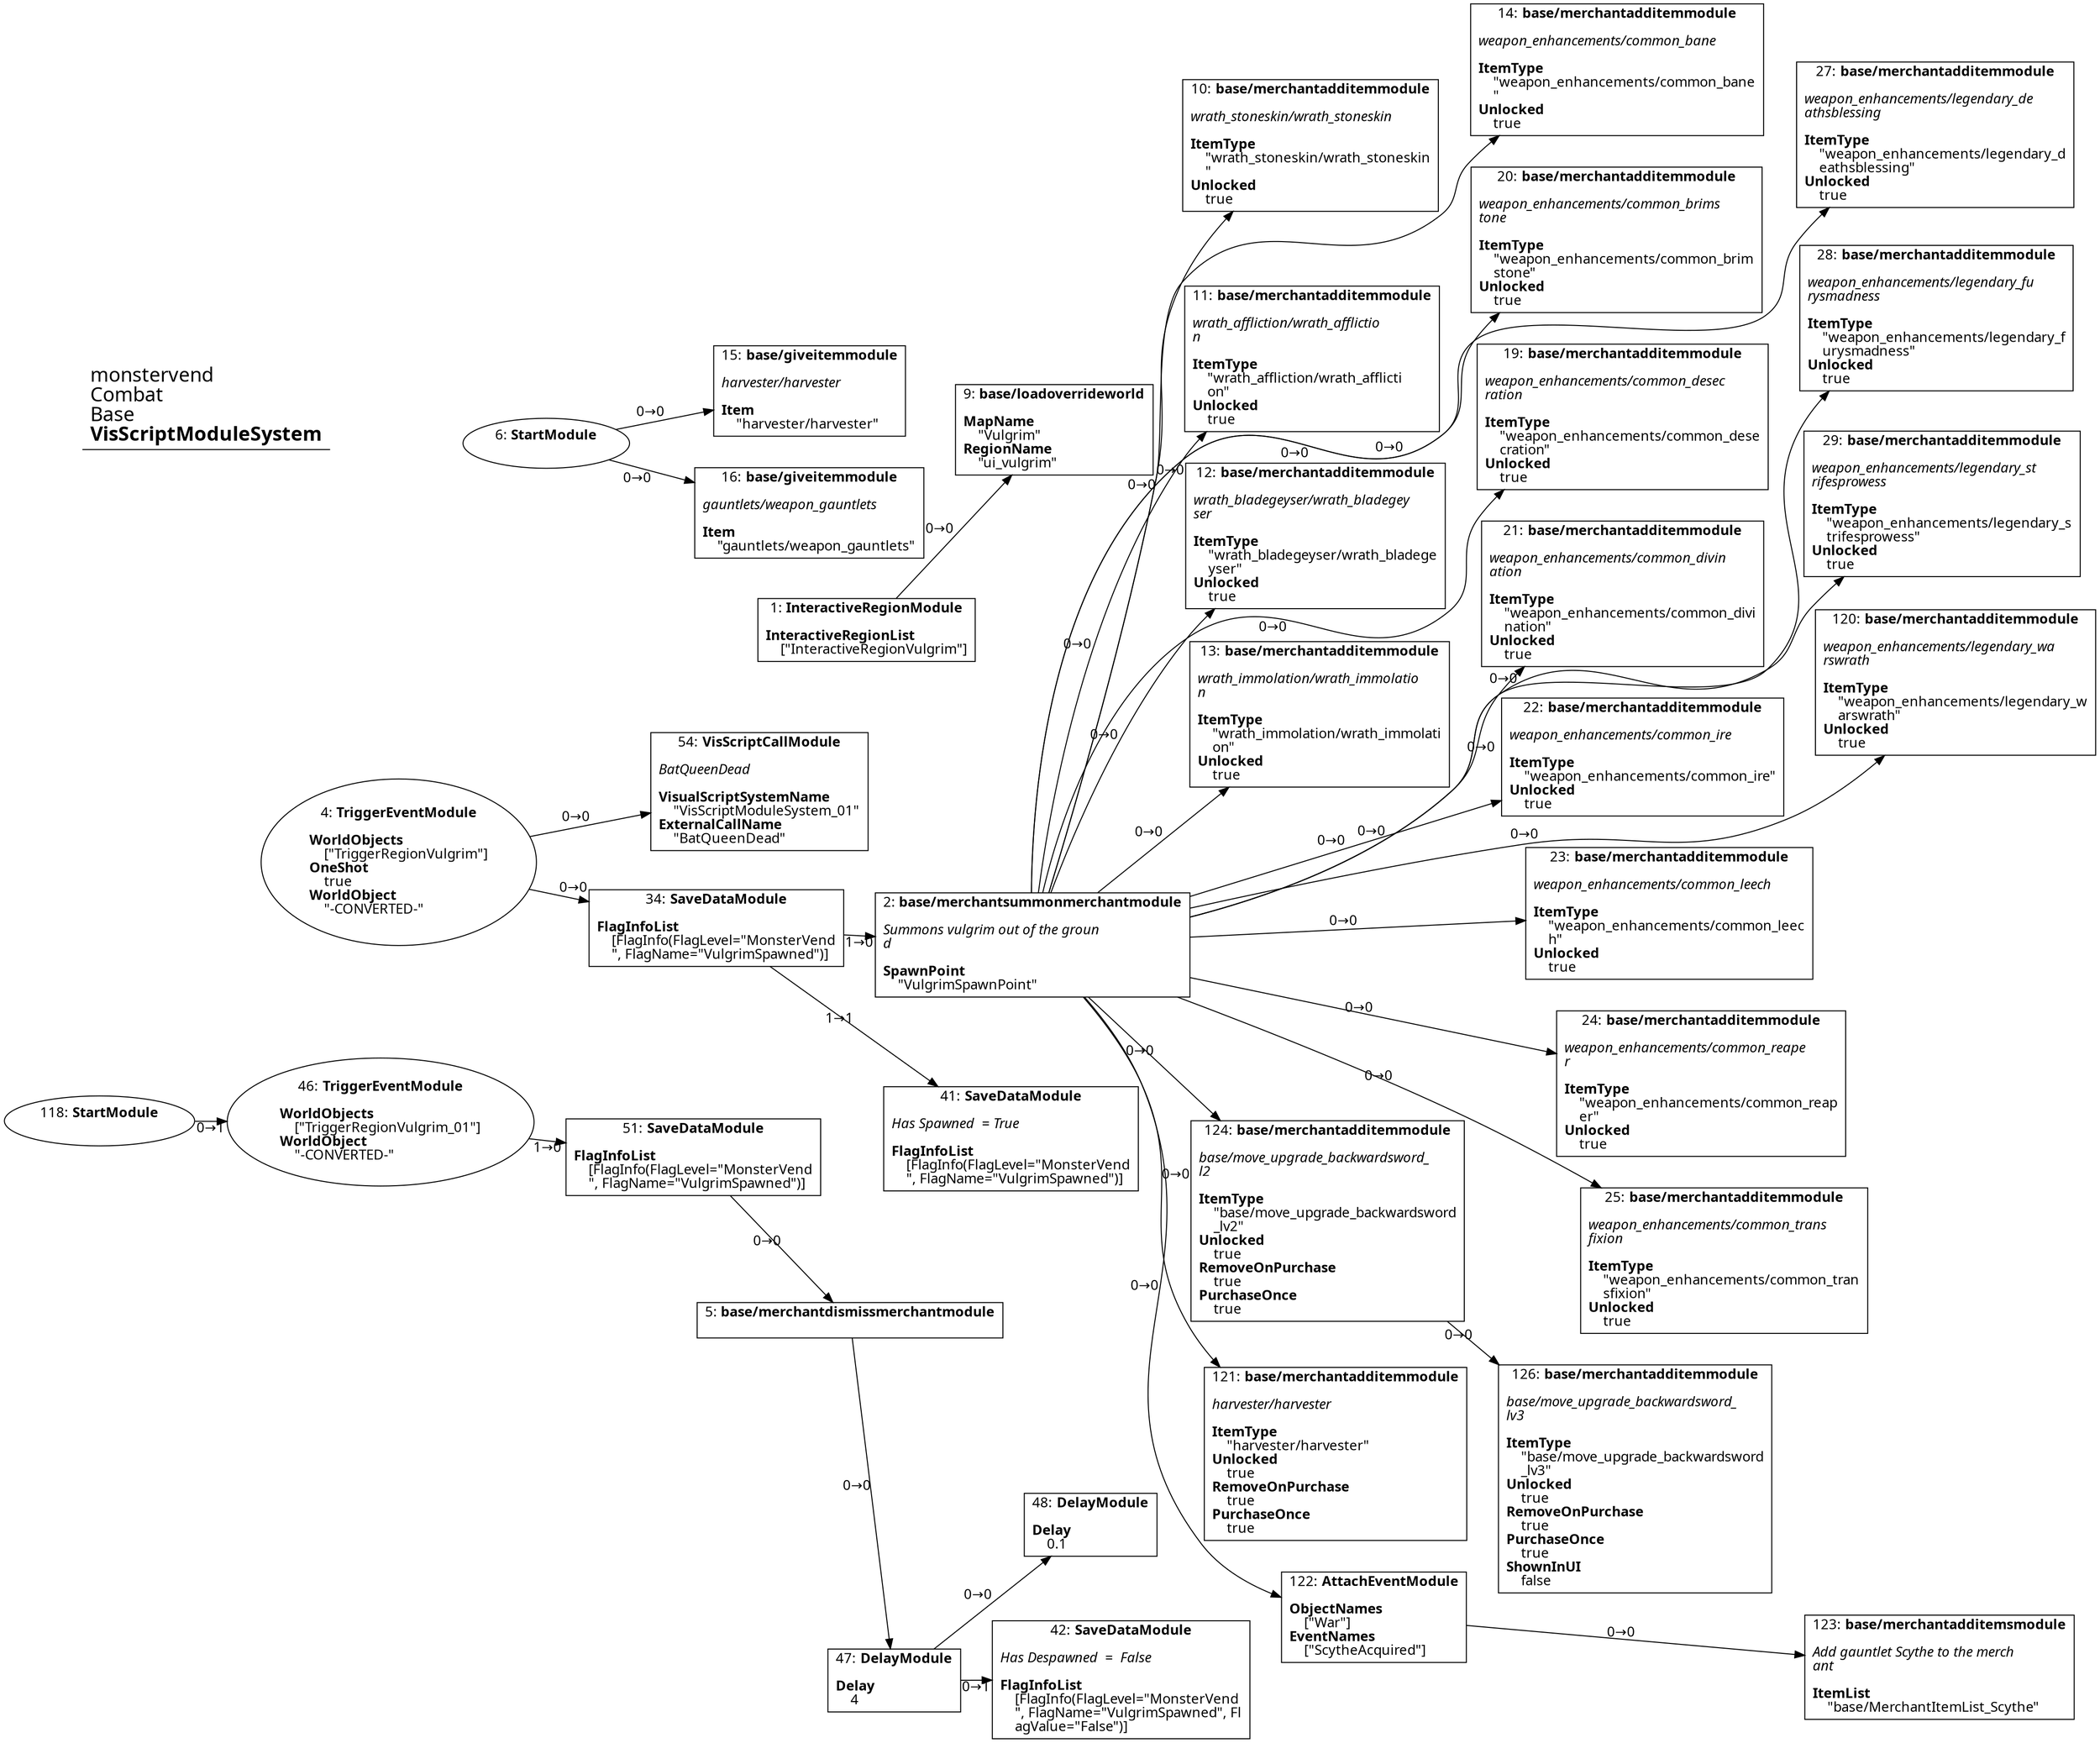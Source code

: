 digraph {
    layout = fdp;
    overlap = prism;
    sep = "+16";
    splines = spline;

    node [ shape = box ];

    graph [ fontname = "Segoe UI" ];
    node [ fontname = "Segoe UI" ];
    edge [ fontname = "Segoe UI" ];

    1 [ label = <1: <b>InteractiveRegionModule</b><br/><br/><b>InteractiveRegionList</b><br align="left"/>    [&quot;InteractiveRegionVulgrim&quot;]<br align="left"/>> ];
    1 [ pos = "0.25100002,0.054!" ];
    1 -> 9 [ label = "0→0" ];

    2 [ label = <2: <b>base/merchantsummonmerchantmodule</b><br/><br/><i>Summons vulgrim out of the groun<br align="left"/>d<br align="left"/></i><br align="left"/><b>SpawnPoint</b><br align="left"/>    &quot;VulgrimSpawnPoint&quot;<br align="left"/>> ];
    2 [ pos = "0.351,-0.34600002!" ];
    2 -> 10 [ label = "0→0" ];
    2 -> 11 [ label = "0→0" ];
    2 -> 12 [ label = "0→0" ];
    2 -> 13 [ label = "0→0" ];
    2 -> 14 [ label = "0→0" ];
    2 -> 19 [ label = "0→0" ];
    2 -> 21 [ label = "0→0" ];
    2 -> 23 [ label = "0→0" ];
    2 -> 22 [ label = "0→0" ];
    2 -> 24 [ label = "0→0" ];
    2 -> 25 [ label = "0→0" ];
    2 -> 27 [ label = "0→0" ];
    2 -> 28 [ label = "0→0" ];
    2 -> 29 [ label = "0→0" ];
    2 -> 120 [ label = "0→0" ];
    2 -> 20 [ label = "0→0" ];
    2 -> 121 [ label = "0→0" ];
    2 -> 122 [ label = "0→0" ];
    2 -> 124 [ label = "0→0" ];

    4 [ label = <4: <b>TriggerEventModule</b><br/><br/><b>WorldObjects</b><br align="left"/>    [&quot;TriggerRegionVulgrim&quot;]<br align="left"/><b>OneShot</b><br align="left"/>    true<br align="left"/><b>WorldObject</b><br align="left"/>    &quot;-CONVERTED-&quot;<br align="left"/>> ];
    4 [ shape = oval ]
    4 [ pos = "-0.28500003,-0.25100002!" ];
    4 -> 34 [ label = "0→0" ];
    4 -> 54 [ label = "0→0" ];

    5 [ label = <5: <b>base/merchantdismissmerchantmodule</b><br/><br/>> ];
    5 [ pos = "0.16600001,-0.697!" ];
    5 -> 47 [ label = "0→0" ];

    6 [ label = <6: <b>StartModule</b><br/><br/>> ];
    6 [ shape = oval ]
    6 [ pos = "-0.13900001,0.256!" ];
    6 -> 15 [ label = "0→0" ];
    6 -> 16 [ label = "0→0" ];

    9 [ label = <9: <b>base/loadoverrideworld</b><br/><br/><b>MapName</b><br align="left"/>    &quot;Vulgrim&quot;<br align="left"/><b>RegionName</b><br align="left"/>    &quot;ui_vulgrim&quot;<br align="left"/>> ];
    9 [ pos = "0.58100003,0.15300001!" ];

    10 [ label = <10: <b>base/merchantadditemmodule</b><br/><br/><i>wrath_stoneskin/wrath_stoneskin<br align="left"/></i><br align="left"/><b>ItemType</b><br align="left"/>    &quot;wrath_stoneskin/wrath_stoneskin<br align="left"/>    &quot;<br align="left"/><b>Unlocked</b><br align="left"/>    true<br align="left"/>> ];
    10 [ pos = "0.85300004,0.21300001!" ];

    11 [ label = <11: <b>base/merchantadditemmodule</b><br/><br/><i>wrath_affliction/wrath_afflictio<br align="left"/>n<br align="left"/></i><br align="left"/><b>ItemType</b><br align="left"/>    &quot;wrath_affliction/wrath_afflicti<br align="left"/>    on&quot;<br align="left"/><b>Unlocked</b><br align="left"/>    true<br align="left"/>> ];
    11 [ pos = "0.85300004,0.125!" ];

    12 [ label = <12: <b>base/merchantadditemmodule</b><br/><br/><i>wrath_bladegeyser/wrath_bladegey<br align="left"/>ser<br align="left"/></i><br align="left"/><b>ItemType</b><br align="left"/>    &quot;wrath_bladegeyser/wrath_bladege<br align="left"/>    yser&quot;<br align="left"/><b>Unlocked</b><br align="left"/>    true<br align="left"/>> ];
    12 [ pos = "0.85300004,0.030000001!" ];

    13 [ label = <13: <b>base/merchantadditemmodule</b><br/><br/><i>wrath_immolation/wrath_immolatio<br align="left"/>n<br align="left"/></i><br align="left"/><b>ItemType</b><br align="left"/>    &quot;wrath_immolation/wrath_immolati<br align="left"/>    on&quot;<br align="left"/><b>Unlocked</b><br align="left"/>    true<br align="left"/>> ];
    13 [ pos = "0.85300004,-0.060000002!" ];

    14 [ label = <14: <b>base/merchantadditemmodule</b><br/><br/><i>weapon_enhancements/common_bane<br align="left"/></i><br align="left"/><b>ItemType</b><br align="left"/>    &quot;weapon_enhancements/common_bane<br align="left"/>    &quot;<br align="left"/><b>Unlocked</b><br align="left"/>    true<br align="left"/>> ];
    14 [ pos = "1.182,0.21800001!" ];

    15 [ label = <15: <b>base/giveitemmodule</b><br/><br/><i>harvester/harvester<br align="left"/></i><br align="left"/><b>Item</b><br align="left"/>    &quot;harvester/harvester&quot;<br align="left"/>> ];
    15 [ pos = "0.165,0.29500002!" ];

    16 [ label = <16: <b>base/giveitemmodule</b><br/><br/><i>gauntlets/weapon_gauntlets<br align="left"/></i><br align="left"/><b>Item</b><br align="left"/>    &quot;gauntlets/weapon_gauntlets&quot;<br align="left"/>> ];
    16 [ pos = "0.165,0.209!" ];

    19 [ label = <19: <b>base/merchantadditemmodule</b><br/><br/><i>weapon_enhancements/common_desec<br align="left"/>ration<br align="left"/></i><br align="left"/><b>ItemType</b><br align="left"/>    &quot;weapon_enhancements/common_dese<br align="left"/>    cration&quot;<br align="left"/><b>Unlocked</b><br align="left"/>    true<br align="left"/>> ];
    19 [ pos = "1.1830001,0.040000003!" ];

    20 [ label = <20: <b>base/merchantadditemmodule</b><br/><br/><i>weapon_enhancements/common_brims<br align="left"/>tone<br align="left"/></i><br align="left"/><b>ItemType</b><br align="left"/>    &quot;weapon_enhancements/common_brim<br align="left"/>    stone&quot;<br align="left"/><b>Unlocked</b><br align="left"/>    true<br align="left"/>> ];
    20 [ pos = "1.182,0.133!" ];

    21 [ label = <21: <b>base/merchantadditemmodule</b><br/><br/><i>weapon_enhancements/common_divin<br align="left"/>ation<br align="left"/></i><br align="left"/><b>ItemType</b><br align="left"/>    &quot;weapon_enhancements/common_divi<br align="left"/>    nation&quot;<br align="left"/><b>Unlocked</b><br align="left"/>    true<br align="left"/>> ];
    21 [ pos = "1.1800001,-0.049000002!" ];

    22 [ label = <22: <b>base/merchantadditemmodule</b><br/><br/><i>weapon_enhancements/common_ire<br align="left"/></i><br align="left"/><b>ItemType</b><br align="left"/>    &quot;weapon_enhancements/common_ire&quot;<br align="left"/><b>Unlocked</b><br align="left"/>    true<br align="left"/>> ];
    22 [ pos = "1.182,-0.13900001!" ];

    23 [ label = <23: <b>base/merchantadditemmodule</b><br/><br/><i>weapon_enhancements/common_leech<br align="left"/></i><br align="left"/><b>ItemType</b><br align="left"/>    &quot;weapon_enhancements/common_leec<br align="left"/>    h&quot;<br align="left"/><b>Unlocked</b><br align="left"/>    true<br align="left"/>> ];
    23 [ pos = "1.1830001,-0.22600001!" ];

    24 [ label = <24: <b>base/merchantadditemmodule</b><br/><br/><i>weapon_enhancements/common_reape<br align="left"/>r<br align="left"/></i><br align="left"/><b>ItemType</b><br align="left"/>    &quot;weapon_enhancements/common_reap<br align="left"/>    er&quot;<br align="left"/><b>Unlocked</b><br align="left"/>    true<br align="left"/>> ];
    24 [ pos = "1.184,-0.31800002!" ];

    25 [ label = <25: <b>base/merchantadditemmodule</b><br/><br/><i>weapon_enhancements/common_trans<br align="left"/>fixion<br align="left"/></i><br align="left"/><b>ItemType</b><br align="left"/>    &quot;weapon_enhancements/common_tran<br align="left"/>    sfixion&quot;<br align="left"/><b>Unlocked</b><br align="left"/>    true<br align="left"/>> ];
    25 [ pos = "1.184,-0.39800003!" ];

    27 [ label = <27: <b>base/merchantadditemmodule</b><br/><br/><i>weapon_enhancements/legendary_de<br align="left"/>athsblessing<br align="left"/></i><br align="left"/><b>ItemType</b><br align="left"/>    &quot;weapon_enhancements/legendary_d<br align="left"/>    eathsblessing&quot;<br align="left"/><b>Unlocked</b><br align="left"/>    true<br align="left"/>> ];
    27 [ pos = "1.473,0.21900001!" ];

    28 [ label = <28: <b>base/merchantadditemmodule</b><br/><br/><i>weapon_enhancements/legendary_fu<br align="left"/>rysmadness<br align="left"/></i><br align="left"/><b>ItemType</b><br align="left"/>    &quot;weapon_enhancements/legendary_f<br align="left"/>    urysmadness&quot;<br align="left"/><b>Unlocked</b><br align="left"/>    true<br align="left"/>> ];
    28 [ pos = "1.4740001,0.132!" ];

    29 [ label = <29: <b>base/merchantadditemmodule</b><br/><br/><i>weapon_enhancements/legendary_st<br align="left"/>rifesprowess<br align="left"/></i><br align="left"/><b>ItemType</b><br align="left"/>    &quot;weapon_enhancements/legendary_s<br align="left"/>    trifesprowess&quot;<br align="left"/><b>Unlocked</b><br align="left"/>    true<br align="left"/>> ];
    29 [ pos = "1.4760001,0.046000004!" ];

    34 [ label = <34: <b>SaveDataModule</b><br/><br/><b>FlagInfoList</b><br align="left"/>    [FlagInfo(FlagLevel=&quot;MonsterVend<br align="left"/>    &quot;, FlagName=&quot;VulgrimSpawned&quot;)]<br align="left"/>> ];
    34 [ pos = "0.134,-0.323!" ];
    34 -> 2 [ label = "1→0" ];
    34 -> 41 [ label = "1→1" ];

    41 [ label = <41: <b>SaveDataModule</b><br/><br/><i>Has Spawned  = True<br align="left"/></i><br align="left"/><b>FlagInfoList</b><br align="left"/>    [FlagInfo(FlagLevel=&quot;MonsterVend<br align="left"/>    &quot;, FlagName=&quot;VulgrimSpawned&quot;)]<br align="left"/>> ];
    41 [ pos = "0.354,-0.448!" ];

    42 [ label = <42: <b>SaveDataModule</b><br/><br/><i>Has Despawned  =  False<br align="left"/></i><br align="left"/><b>FlagInfoList</b><br align="left"/>    [FlagInfo(FlagLevel=&quot;MonsterVend<br align="left"/>    &quot;, FlagName=&quot;VulgrimSpawned&quot;, Fl<br align="left"/>    agValue=&quot;False&quot;)]<br align="left"/>> ];
    42 [ pos = "0.614,-0.846!" ];

    46 [ label = <46: <b>TriggerEventModule</b><br/><br/><b>WorldObjects</b><br align="left"/>    [&quot;TriggerRegionVulgrim_01&quot;]<br align="left"/><b>WorldObject</b><br align="left"/>    &quot;-CONVERTED-&quot;<br align="left"/>> ];
    46 [ shape = oval ]
    46 [ pos = "-0.29200003,-0.56600004!" ];
    46 -> 51 [ label = "1→0" ];

    47 [ label = <47: <b>DelayModule</b><br/><br/><b>Delay</b><br align="left"/>    4<br align="left"/>> ];
    47 [ pos = "0.44500002,-0.85400003!" ];
    47 -> 42 [ label = "0→1" ];
    47 -> 48 [ label = "0→0" ];

    48 [ label = <48: <b>DelayModule</b><br/><br/><b>Delay</b><br align="left"/>    0.1<br align="left"/>> ];
    48 [ pos = "0.614,-0.675!" ];

    51 [ label = <51: <b>SaveDataModule</b><br/><br/><b>FlagInfoList</b><br align="left"/>    [FlagInfo(FlagLevel=&quot;MonsterVend<br align="left"/>    &quot;, FlagName=&quot;VulgrimSpawned&quot;)]<br align="left"/>> ];
    51 [ pos = "-0.048,-0.58900005!" ];
    51 -> 5 [ label = "0→0" ];

    54 [ label = <54: <b>VisScriptCallModule</b><br/><br/><i>BatQueenDead<br align="left"/></i><br align="left"/><b>VisualScriptSystemName</b><br align="left"/>    &quot;VisScriptModuleSystem_01&quot;<br align="left"/><b>ExternalCallName</b><br align="left"/>    &quot;BatQueenDead&quot;<br align="left"/>> ];
    54 [ pos = "0.15300001,-0.208!" ];

    118 [ label = <118: <b>StartModule</b><br/><br/>> ];
    118 [ shape = oval ]
    118 [ pos = "-0.53900003,-0.56600004!" ];
    118 -> 46 [ label = "0→1" ];

    120 [ label = <120: <b>base/merchantadditemmodule</b><br/><br/><i>weapon_enhancements/legendary_wa<br align="left"/>rswrath<br align="left"/></i><br align="left"/><b>ItemType</b><br align="left"/>    &quot;weapon_enhancements/legendary_w<br align="left"/>    arswrath&quot;<br align="left"/><b>Unlocked</b><br align="left"/>    true<br align="left"/>> ];
    120 [ pos = "1.4840001,-0.047000002!" ];

    121 [ label = <121: <b>base/merchantadditemmodule</b><br/><br/><i>harvester/harvester<br align="left"/></i><br align="left"/><b>ItemType</b><br align="left"/>    &quot;harvester/harvester&quot;<br align="left"/><b>Unlocked</b><br align="left"/>    true<br align="left"/><b>RemoveOnPurchase</b><br align="left"/>    true<br align="left"/><b>PurchaseOnce</b><br align="left"/>    true<br align="left"/>> ];
    121 [ pos = "0.90200007,-0.49600002!" ];

    122 [ label = <122: <b>AttachEventModule</b><br/><br/><b>ObjectNames</b><br align="left"/>    [&quot;War&quot;]<br align="left"/><b>EventNames</b><br align="left"/>    [&quot;ScytheAcquired&quot;]<br align="left"/>> ];
    122 [ pos = "0.91800004,-0.588!" ];
    122 -> 123 [ label = "0→0" ];

    123 [ label = <123: <b>base/merchantadditemsmodule</b><br/><br/><i>Add gauntlet Scythe to the merch<br align="left"/>ant<br align="left"/></i><br align="left"/><b>ItemList</b><br align="left"/>    &quot;base/MerchantItemList_Scythe&quot;<br align="left"/>> ];
    123 [ pos = "1.2830001,-0.58900005!" ];

    124 [ label = <124: <b>base/merchantadditemmodule</b><br/><br/><i>base/move_upgrade_backwardsword_<br align="left"/>l2<br align="left"/></i><br align="left"/><b>ItemType</b><br align="left"/>    &quot;base/move_upgrade_backwardsword<br align="left"/>    _lv2&quot;<br align="left"/><b>Unlocked</b><br align="left"/>    true<br align="left"/><b>RemoveOnPurchase</b><br align="left"/>    true<br align="left"/><b>PurchaseOnce</b><br align="left"/>    true<br align="left"/>> ];
    124 [ pos = "0.90000004,-0.41200003!" ];
    124 -> 126 [ label = "0→0" ];

    126 [ label = <126: <b>base/merchantadditemmodule</b><br/><br/><i>base/move_upgrade_backwardsword_<br align="left"/>lv3<br align="left"/></i><br align="left"/><b>ItemType</b><br align="left"/>    &quot;base/move_upgrade_backwardsword<br align="left"/>    _lv3&quot;<br align="left"/><b>Unlocked</b><br align="left"/>    true<br align="left"/><b>RemoveOnPurchase</b><br align="left"/>    true<br align="left"/><b>PurchaseOnce</b><br align="left"/>    true<br align="left"/><b>ShownInUI</b><br align="left"/>    false<br align="left"/>> ];
    126 [ pos = "1.1620001,-0.49!" ];

    title [ pos = "-0.54,0.296!" ];
    title [ shape = underline ];
    title [ label = <<font point-size="20">monstervend<br align="left"/>Combat<br align="left"/>Base<br align="left"/><b>VisScriptModuleSystem</b><br align="left"/></font>> ];
}
